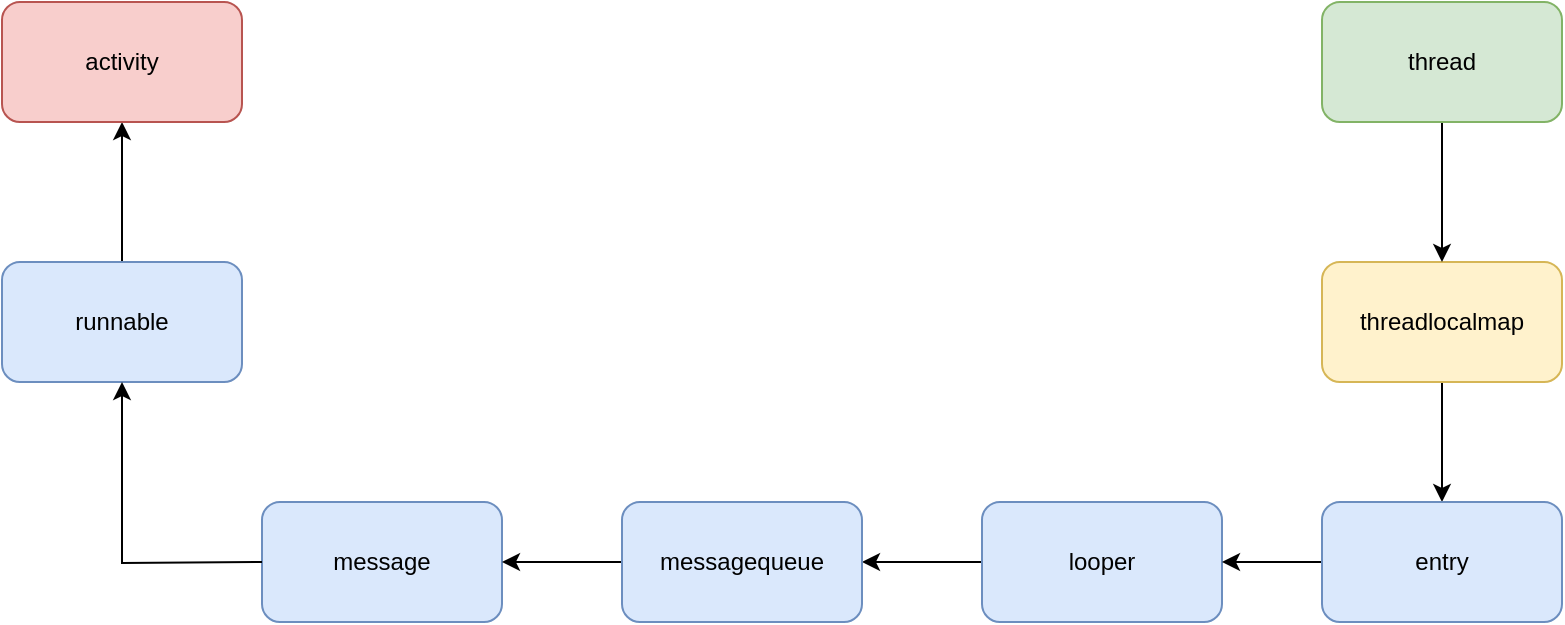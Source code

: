 <mxfile version="15.1.4" type="github">
  <diagram id="bieZgtheMTXwpIgiuVCQ" name="Page-1">
    <mxGraphModel dx="1328" dy="802" grid="1" gridSize="10" guides="1" tooltips="1" connect="1" arrows="1" fold="1" page="1" pageScale="1" pageWidth="827" pageHeight="1169" math="0" shadow="0">
      <root>
        <mxCell id="0" />
        <mxCell id="1" parent="0" />
        <mxCell id="_wXYsNPeZPBhzeHZ1bPc-19" value="" style="edgeStyle=orthogonalEdgeStyle;rounded=0;orthogonalLoop=1;jettySize=auto;html=1;" edge="1" parent="1" source="_wXYsNPeZPBhzeHZ1bPc-1" target="_wXYsNPeZPBhzeHZ1bPc-8">
          <mxGeometry relative="1" as="geometry" />
        </mxCell>
        <mxCell id="_wXYsNPeZPBhzeHZ1bPc-1" value="runnable" style="rounded=1;whiteSpace=wrap;html=1;fillColor=#dae8fc;strokeColor=#6c8ebf;" vertex="1" parent="1">
          <mxGeometry x="140" y="290" width="120" height="60" as="geometry" />
        </mxCell>
        <mxCell id="_wXYsNPeZPBhzeHZ1bPc-2" value="" style="edgeStyle=orthogonalEdgeStyle;rounded=0;orthogonalLoop=1;jettySize=auto;html=1;" edge="1" parent="1" source="_wXYsNPeZPBhzeHZ1bPc-3" target="_wXYsNPeZPBhzeHZ1bPc-7">
          <mxGeometry relative="1" as="geometry" />
        </mxCell>
        <mxCell id="_wXYsNPeZPBhzeHZ1bPc-3" value="looper" style="rounded=1;whiteSpace=wrap;html=1;fillColor=#dae8fc;strokeColor=#6c8ebf;" vertex="1" parent="1">
          <mxGeometry x="630" y="410" width="120" height="60" as="geometry" />
        </mxCell>
        <mxCell id="_wXYsNPeZPBhzeHZ1bPc-5" value="message" style="rounded=1;whiteSpace=wrap;html=1;fillColor=#dae8fc;strokeColor=#6c8ebf;" vertex="1" parent="1">
          <mxGeometry x="270" y="410" width="120" height="60" as="geometry" />
        </mxCell>
        <mxCell id="_wXYsNPeZPBhzeHZ1bPc-6" value="" style="edgeStyle=orthogonalEdgeStyle;rounded=0;orthogonalLoop=1;jettySize=auto;html=1;" edge="1" parent="1" source="_wXYsNPeZPBhzeHZ1bPc-7" target="_wXYsNPeZPBhzeHZ1bPc-5">
          <mxGeometry relative="1" as="geometry" />
        </mxCell>
        <mxCell id="_wXYsNPeZPBhzeHZ1bPc-7" value="messagequeue" style="rounded=1;whiteSpace=wrap;html=1;fillColor=#dae8fc;strokeColor=#6c8ebf;" vertex="1" parent="1">
          <mxGeometry x="450" y="410" width="120" height="60" as="geometry" />
        </mxCell>
        <mxCell id="_wXYsNPeZPBhzeHZ1bPc-8" value="activity" style="rounded=1;whiteSpace=wrap;html=1;fillColor=#f8cecc;strokeColor=#b85450;" vertex="1" parent="1">
          <mxGeometry x="140" y="160" width="120" height="60" as="geometry" />
        </mxCell>
        <mxCell id="_wXYsNPeZPBhzeHZ1bPc-18" value="" style="edgeStyle=orthogonalEdgeStyle;rounded=0;orthogonalLoop=1;jettySize=auto;html=1;" edge="1" parent="1" target="_wXYsNPeZPBhzeHZ1bPc-1">
          <mxGeometry relative="1" as="geometry">
            <mxPoint x="270" y="440" as="sourcePoint" />
          </mxGeometry>
        </mxCell>
        <mxCell id="_wXYsNPeZPBhzeHZ1bPc-25" value="" style="edgeStyle=orthogonalEdgeStyle;rounded=0;orthogonalLoop=1;jettySize=auto;html=1;" edge="1" parent="1" source="_wXYsNPeZPBhzeHZ1bPc-20" target="_wXYsNPeZPBhzeHZ1bPc-22">
          <mxGeometry relative="1" as="geometry" />
        </mxCell>
        <mxCell id="_wXYsNPeZPBhzeHZ1bPc-20" value="threadlocalmap" style="rounded=1;whiteSpace=wrap;html=1;fillColor=#fff2cc;strokeColor=#d6b656;" vertex="1" parent="1">
          <mxGeometry x="800" y="290" width="120" height="60" as="geometry" />
        </mxCell>
        <mxCell id="_wXYsNPeZPBhzeHZ1bPc-24" value="" style="edgeStyle=orthogonalEdgeStyle;rounded=0;orthogonalLoop=1;jettySize=auto;html=1;" edge="1" parent="1" source="_wXYsNPeZPBhzeHZ1bPc-21" target="_wXYsNPeZPBhzeHZ1bPc-20">
          <mxGeometry relative="1" as="geometry" />
        </mxCell>
        <mxCell id="_wXYsNPeZPBhzeHZ1bPc-21" value="thread" style="rounded=1;whiteSpace=wrap;html=1;fillColor=#d5e8d4;strokeColor=#82b366;" vertex="1" parent="1">
          <mxGeometry x="800" y="160" width="120" height="60" as="geometry" />
        </mxCell>
        <mxCell id="_wXYsNPeZPBhzeHZ1bPc-23" value="" style="edgeStyle=orthogonalEdgeStyle;rounded=0;orthogonalLoop=1;jettySize=auto;html=1;" edge="1" parent="1" source="_wXYsNPeZPBhzeHZ1bPc-22" target="_wXYsNPeZPBhzeHZ1bPc-3">
          <mxGeometry relative="1" as="geometry" />
        </mxCell>
        <mxCell id="_wXYsNPeZPBhzeHZ1bPc-22" value="entry" style="rounded=1;whiteSpace=wrap;html=1;fillColor=#dae8fc;strokeColor=#6c8ebf;" vertex="1" parent="1">
          <mxGeometry x="800" y="410" width="120" height="60" as="geometry" />
        </mxCell>
      </root>
    </mxGraphModel>
  </diagram>
</mxfile>
